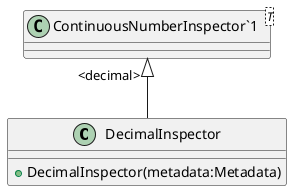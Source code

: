 @startuml
class DecimalInspector {
    + DecimalInspector(metadata:Metadata)
}
class "ContinuousNumberInspector`1"<T> {
}
"ContinuousNumberInspector`1" "<decimal>" <|-- DecimalInspector
@enduml
